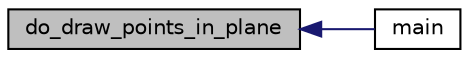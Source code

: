 digraph "do_draw_points_in_plane"
{
  edge [fontname="Helvetica",fontsize="10",labelfontname="Helvetica",labelfontsize="10"];
  node [fontname="Helvetica",fontsize="10",shape=record];
  rankdir="LR";
  Node4154 [label="do_draw_points_in_plane",height=0.2,width=0.4,color="black", fillcolor="grey75", style="filled", fontcolor="black"];
  Node4154 -> Node4155 [dir="back",color="midnightblue",fontsize="10",style="solid",fontname="Helvetica"];
  Node4155 [label="main",height=0.2,width=0.4,color="black", fillcolor="white", style="filled",URL="$d0/d2f/process_8_c.html#a3c04138a5bfe5d72780bb7e82a18e627"];
}
